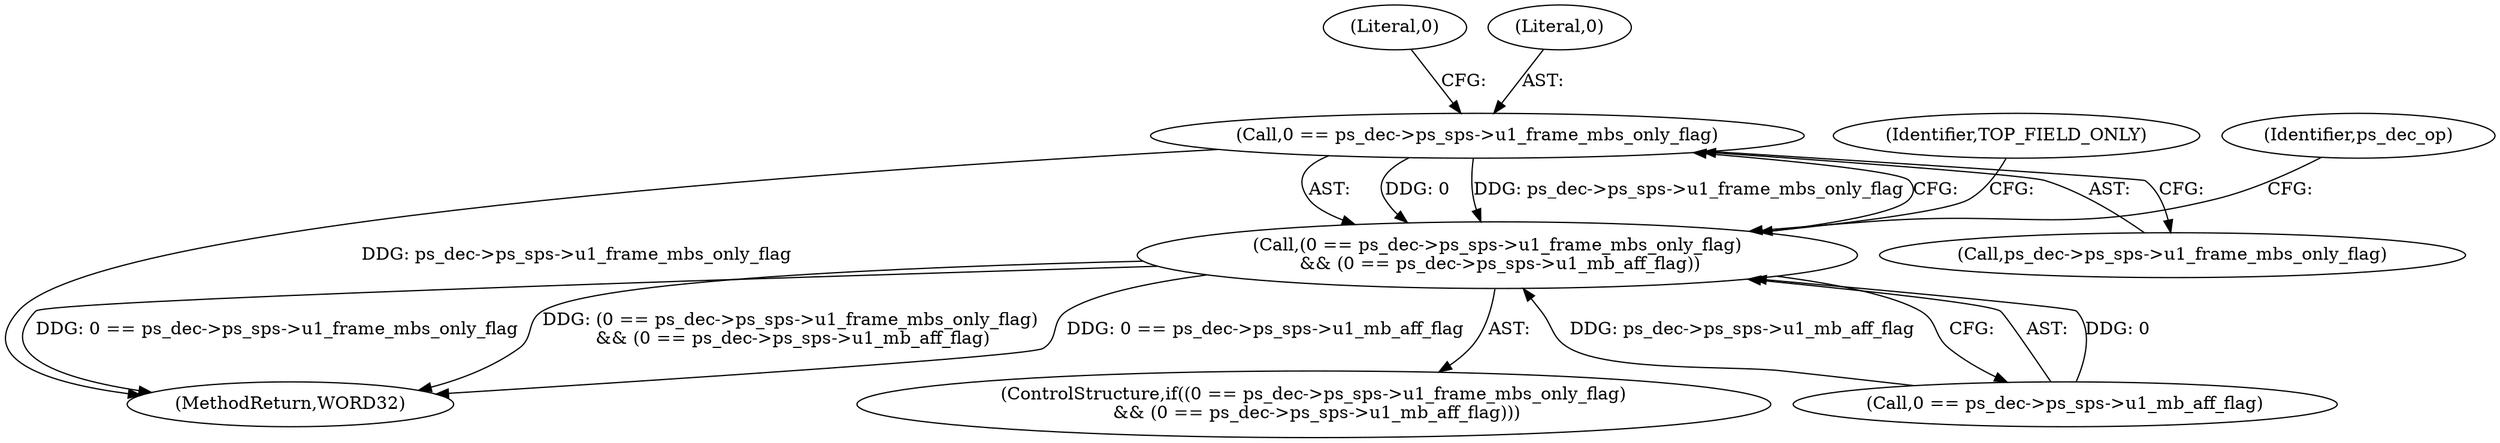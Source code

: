 digraph "0_Android_0b23c81c3dd9ec38f7e6806a3955fed1925541a0@pointer" {
"1002139" [label="(Call,0 == ps_dec->ps_sps->u1_frame_mbs_only_flag)"];
"1002138" [label="(Call,(0 == ps_dec->ps_sps->u1_frame_mbs_only_flag)\n && (0 == ps_dec->ps_sps->u1_mb_aff_flag))"];
"1002147" [label="(Literal,0)"];
"1002140" [label="(Literal,0)"];
"1002226" [label="(MethodReturn,WORD32)"];
"1002141" [label="(Call,ps_dec->ps_sps->u1_frame_mbs_only_flag)"];
"1002138" [label="(Call,(0 == ps_dec->ps_sps->u1_frame_mbs_only_flag)\n && (0 == ps_dec->ps_sps->u1_mb_aff_flag))"];
"1002161" [label="(Identifier,TOP_FIELD_ONLY)"];
"1002139" [label="(Call,0 == ps_dec->ps_sps->u1_frame_mbs_only_flag)"];
"1002155" [label="(Identifier,ps_dec_op)"];
"1002137" [label="(ControlStructure,if((0 == ps_dec->ps_sps->u1_frame_mbs_only_flag)\n && (0 == ps_dec->ps_sps->u1_mb_aff_flag)))"];
"1002146" [label="(Call,0 == ps_dec->ps_sps->u1_mb_aff_flag)"];
"1002139" -> "1002138"  [label="AST: "];
"1002139" -> "1002141"  [label="CFG: "];
"1002140" -> "1002139"  [label="AST: "];
"1002141" -> "1002139"  [label="AST: "];
"1002147" -> "1002139"  [label="CFG: "];
"1002138" -> "1002139"  [label="CFG: "];
"1002139" -> "1002226"  [label="DDG: ps_dec->ps_sps->u1_frame_mbs_only_flag"];
"1002139" -> "1002138"  [label="DDG: 0"];
"1002139" -> "1002138"  [label="DDG: ps_dec->ps_sps->u1_frame_mbs_only_flag"];
"1002138" -> "1002137"  [label="AST: "];
"1002138" -> "1002146"  [label="CFG: "];
"1002146" -> "1002138"  [label="AST: "];
"1002155" -> "1002138"  [label="CFG: "];
"1002161" -> "1002138"  [label="CFG: "];
"1002138" -> "1002226"  [label="DDG: 0 == ps_dec->ps_sps->u1_mb_aff_flag"];
"1002138" -> "1002226"  [label="DDG: 0 == ps_dec->ps_sps->u1_frame_mbs_only_flag"];
"1002138" -> "1002226"  [label="DDG: (0 == ps_dec->ps_sps->u1_frame_mbs_only_flag)\n && (0 == ps_dec->ps_sps->u1_mb_aff_flag)"];
"1002146" -> "1002138"  [label="DDG: 0"];
"1002146" -> "1002138"  [label="DDG: ps_dec->ps_sps->u1_mb_aff_flag"];
}
